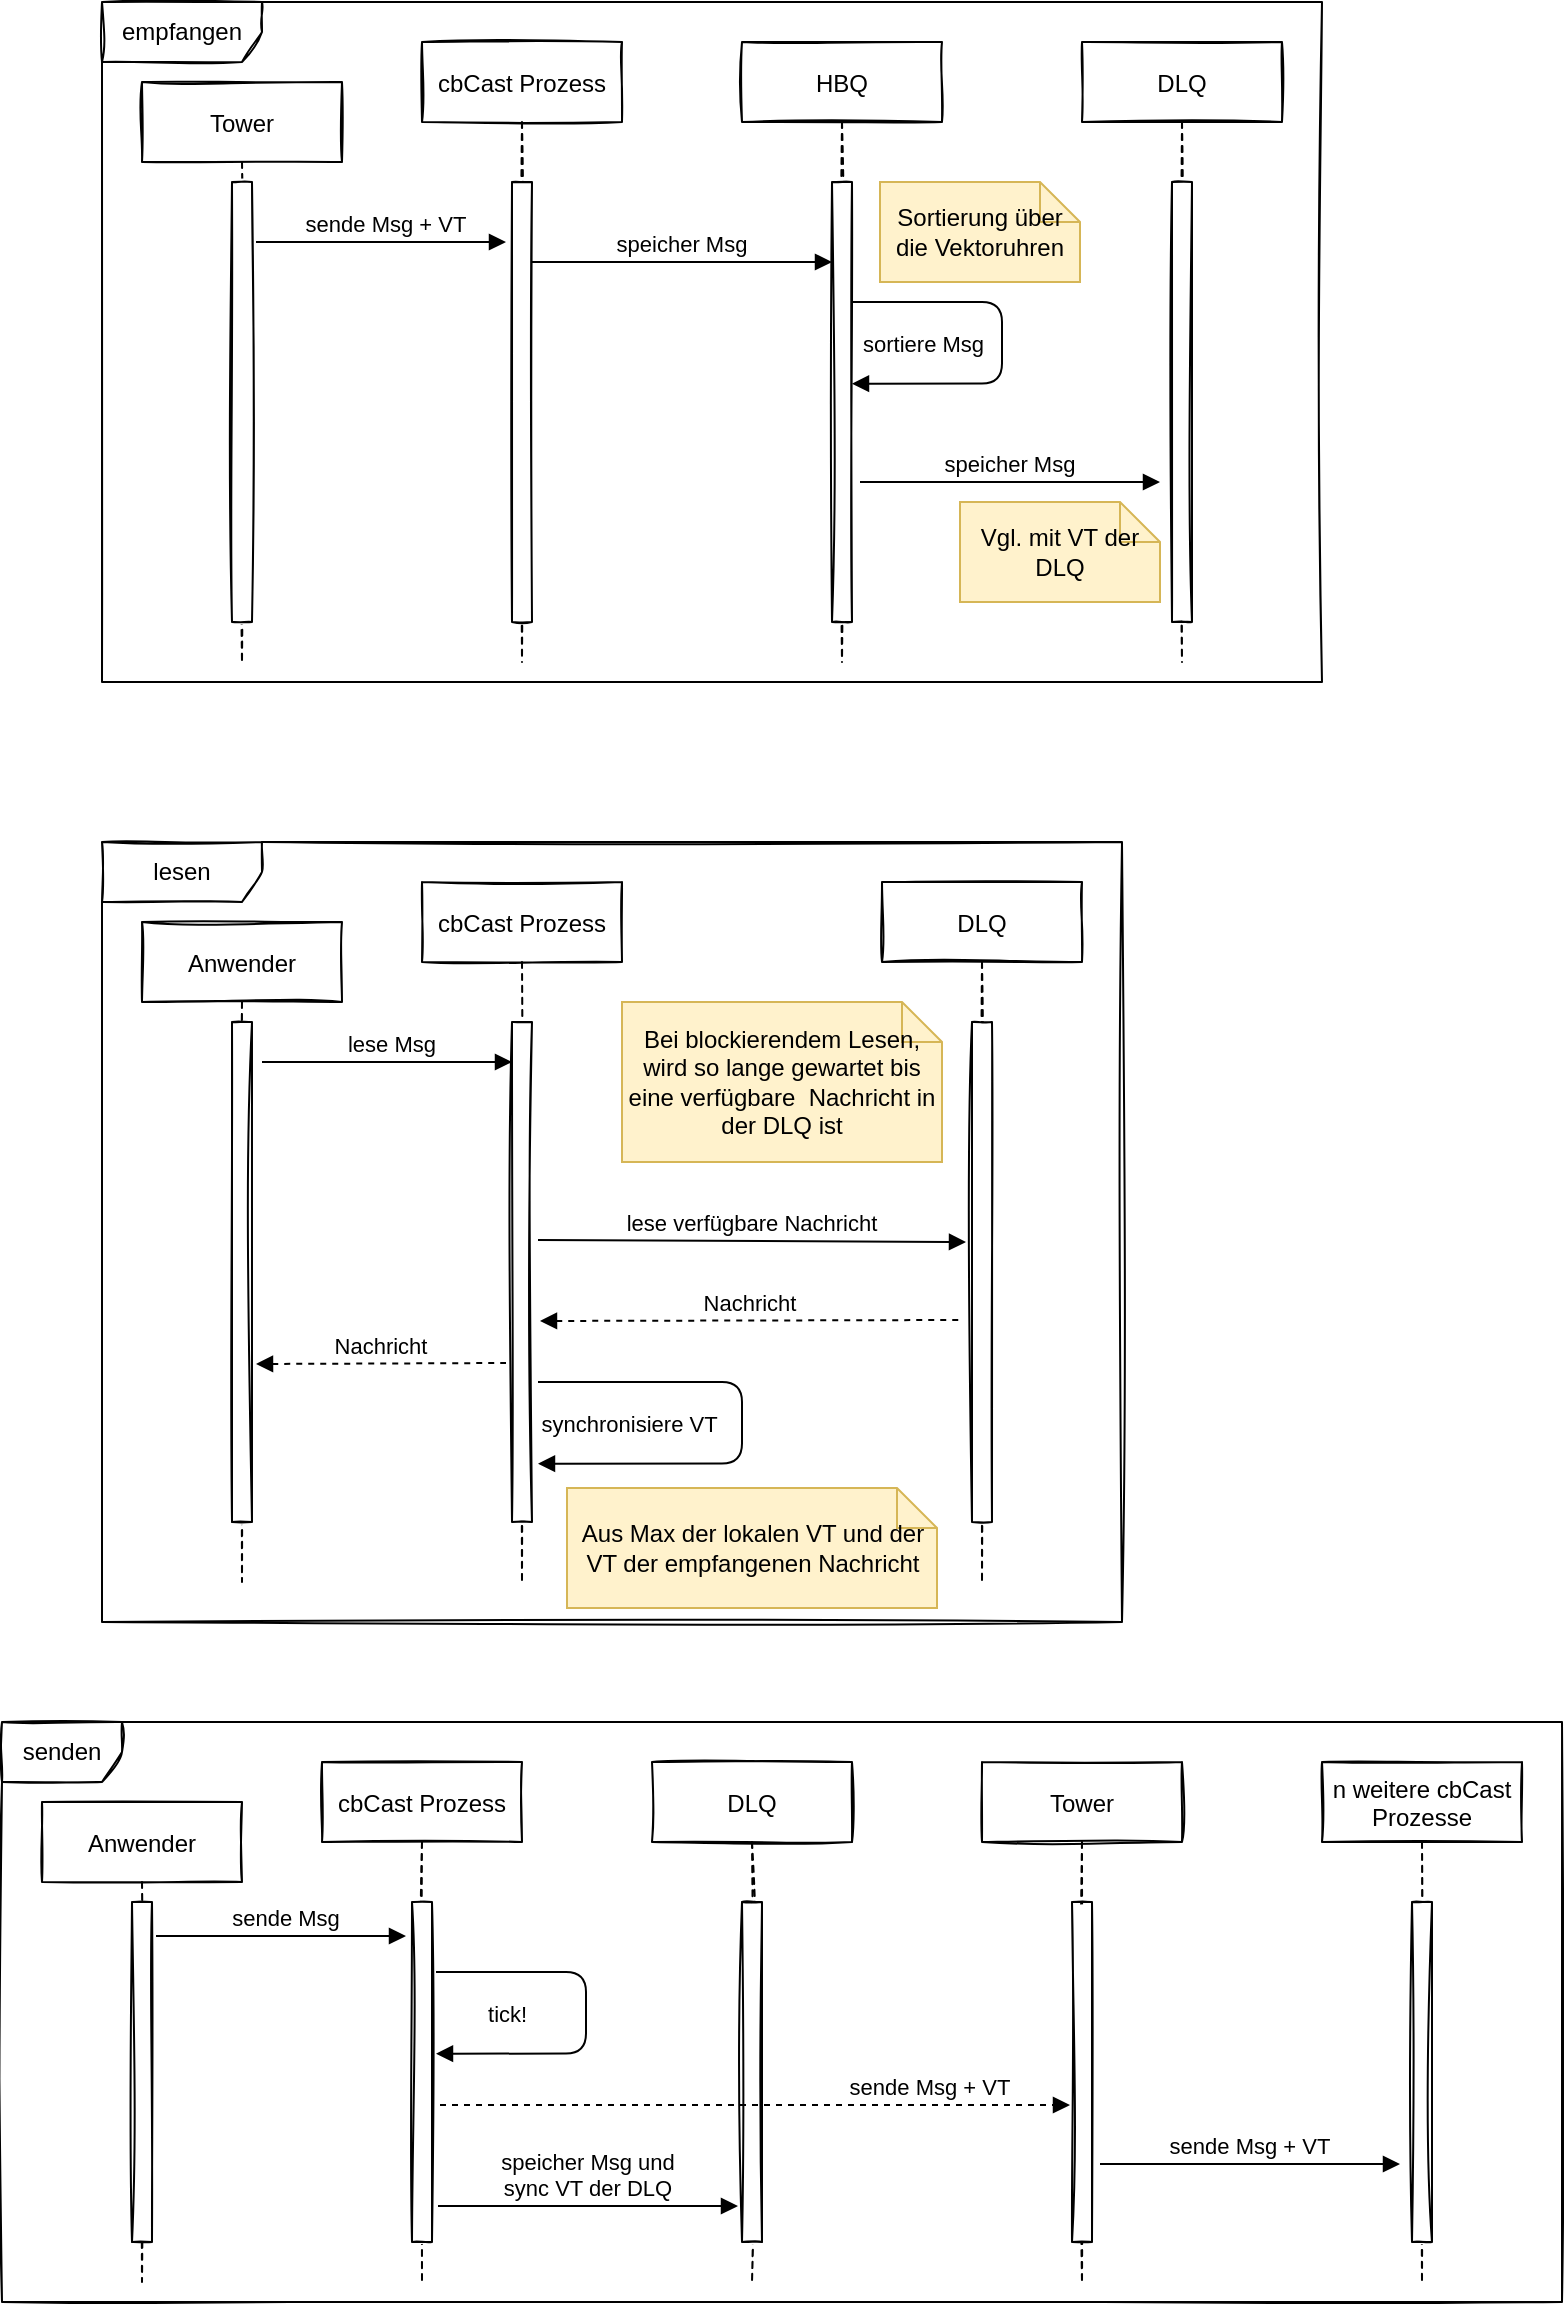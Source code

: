 <mxfile version="15.8.7" type="device"><diagram id="kgpKYQtTHZ0yAKxKKP6v" name="Page-1"><mxGraphModel dx="946" dy="725" grid="1" gridSize="10" guides="1" tooltips="1" connect="1" arrows="1" fold="1" page="1" pageScale="1" pageWidth="850" pageHeight="1100" math="0" shadow="0"><root><mxCell id="0"/><mxCell id="1" parent="0"/><mxCell id="mBNW3FOgWOewo8QIWIge-79" value="" style="group" vertex="1" connectable="0" parent="1"><mxGeometry x="100" y="70" width="610" height="340" as="geometry"/></mxCell><mxCell id="mBNW3FOgWOewo8QIWIge-21" value="empfangen" style="shape=umlFrame;whiteSpace=wrap;html=1;sketch=1;width=80;height=30;" vertex="1" parent="mBNW3FOgWOewo8QIWIge-79"><mxGeometry width="610" height="340" as="geometry"/></mxCell><mxCell id="3nuBFxr9cyL0pnOWT2aG-1" value="Tower" style="shape=umlLifeline;perimeter=lifelinePerimeter;container=1;collapsible=0;recursiveResize=0;rounded=0;shadow=0;strokeWidth=1;sketch=1;" parent="mBNW3FOgWOewo8QIWIge-79" vertex="1"><mxGeometry x="20" y="40" width="100" height="290" as="geometry"/></mxCell><mxCell id="3nuBFxr9cyL0pnOWT2aG-2" value="" style="points=[];perimeter=orthogonalPerimeter;rounded=0;shadow=0;strokeWidth=1;sketch=1;" parent="3nuBFxr9cyL0pnOWT2aG-1" vertex="1"><mxGeometry x="45" y="50" width="10" height="220" as="geometry"/></mxCell><mxCell id="3nuBFxr9cyL0pnOWT2aG-5" value="HBQ" style="shape=umlLifeline;perimeter=lifelinePerimeter;container=1;collapsible=0;recursiveResize=0;rounded=0;shadow=0;strokeWidth=1;sketch=1;" parent="mBNW3FOgWOewo8QIWIge-79" vertex="1"><mxGeometry x="320" y="20" width="100" height="310" as="geometry"/></mxCell><mxCell id="3nuBFxr9cyL0pnOWT2aG-6" value="" style="points=[];perimeter=orthogonalPerimeter;rounded=0;shadow=0;strokeWidth=1;sketch=1;" parent="3nuBFxr9cyL0pnOWT2aG-5" vertex="1"><mxGeometry x="45" y="70" width="10" height="220" as="geometry"/></mxCell><mxCell id="dRLTDuF6zf5JJlCdQuAs-1" value="DLQ" style="shape=umlLifeline;perimeter=lifelinePerimeter;container=1;collapsible=0;recursiveResize=0;rounded=0;shadow=0;strokeWidth=1;sketch=1;" parent="mBNW3FOgWOewo8QIWIge-79" vertex="1"><mxGeometry x="490" y="20" width="100" height="310" as="geometry"/></mxCell><mxCell id="dRLTDuF6zf5JJlCdQuAs-2" value="" style="points=[];perimeter=orthogonalPerimeter;rounded=0;shadow=0;strokeWidth=1;sketch=1;" parent="dRLTDuF6zf5JJlCdQuAs-1" vertex="1"><mxGeometry x="45" y="70" width="10" height="220" as="geometry"/></mxCell><mxCell id="dRLTDuF6zf5JJlCdQuAs-9" value="cbCast Prozess" style="shape=umlLifeline;perimeter=lifelinePerimeter;container=1;collapsible=0;recursiveResize=0;rounded=0;shadow=0;strokeWidth=1;sketch=1;" parent="mBNW3FOgWOewo8QIWIge-79" vertex="1"><mxGeometry x="160" y="20" width="100" height="310" as="geometry"/></mxCell><mxCell id="mBNW3FOgWOewo8QIWIge-2" value="" style="points=[];perimeter=orthogonalPerimeter;rounded=0;shadow=0;strokeWidth=1;sketch=1;" vertex="1" parent="dRLTDuF6zf5JJlCdQuAs-9"><mxGeometry x="45" y="70" width="10" height="220" as="geometry"/></mxCell><mxCell id="dRLTDuF6zf5JJlCdQuAs-13" value="speicher Msg" style="verticalAlign=bottom;endArrow=block;shadow=0;strokeWidth=1;" parent="dRLTDuF6zf5JJlCdQuAs-9" edge="1"><mxGeometry relative="1" as="geometry"><mxPoint x="55" y="110.0" as="sourcePoint"/><mxPoint x="205" y="110" as="targetPoint"/></mxGeometry></mxCell><mxCell id="3nuBFxr9cyL0pnOWT2aG-8" value="sende Msg + VT" style="verticalAlign=bottom;endArrow=block;shadow=0;strokeWidth=1;" parent="dRLTDuF6zf5JJlCdQuAs-9" edge="1"><mxGeometry x="0.04" relative="1" as="geometry"><mxPoint x="-83" y="100" as="sourcePoint"/><mxPoint as="offset"/><mxPoint x="42" y="100" as="targetPoint"/></mxGeometry></mxCell><mxCell id="dRLTDuF6zf5JJlCdQuAs-33" value="sortiere Msg" style="verticalAlign=bottom;endArrow=block;shadow=0;strokeWidth=1;entryX=1;entryY=0.786;entryDx=0;entryDy=0;entryPerimeter=0;edgeStyle=orthogonalEdgeStyle;" parent="mBNW3FOgWOewo8QIWIge-79" edge="1"><mxGeometry x="0.625" y="-11" relative="1" as="geometry"><mxPoint x="375" y="150" as="sourcePoint"/><mxPoint x="375" y="190.82" as="targetPoint"/><Array as="points"><mxPoint x="450" y="150"/><mxPoint x="450" y="191"/></Array><mxPoint as="offset"/></mxGeometry></mxCell><mxCell id="mBNW3FOgWOewo8QIWIge-3" value="Sortierung über die Vektoruhren" style="shape=note;size=20;whiteSpace=wrap;html=1;fillColor=#fff2cc;strokeColor=#d6b656;" vertex="1" parent="mBNW3FOgWOewo8QIWIge-79"><mxGeometry x="389" y="90" width="100" height="50" as="geometry"/></mxCell><mxCell id="mBNW3FOgWOewo8QIWIge-4" value="speicher Msg" style="verticalAlign=bottom;endArrow=block;shadow=0;strokeWidth=1;" edge="1" parent="mBNW3FOgWOewo8QIWIge-79"><mxGeometry relative="1" as="geometry"><mxPoint x="379" y="240.0" as="sourcePoint"/><mxPoint x="529" y="240" as="targetPoint"/></mxGeometry></mxCell><mxCell id="mBNW3FOgWOewo8QIWIge-5" value="Vgl. mit VT der DLQ" style="shape=note;size=20;whiteSpace=wrap;html=1;fillColor=#fff2cc;strokeColor=#d6b656;" vertex="1" parent="mBNW3FOgWOewo8QIWIge-79"><mxGeometry x="429" y="250" width="100" height="50" as="geometry"/></mxCell><mxCell id="mBNW3FOgWOewo8QIWIge-80" value="" style="group" vertex="1" connectable="0" parent="1"><mxGeometry x="100" y="490" width="510" height="390" as="geometry"/></mxCell><mxCell id="mBNW3FOgWOewo8QIWIge-51" value="lesen" style="shape=umlFrame;whiteSpace=wrap;html=1;sketch=1;width=80;height=30;" vertex="1" parent="mBNW3FOgWOewo8QIWIge-80"><mxGeometry width="510" height="390" as="geometry"/></mxCell><mxCell id="mBNW3FOgWOewo8QIWIge-52" value="Anwender" style="shape=umlLifeline;perimeter=lifelinePerimeter;container=1;collapsible=0;recursiveResize=0;rounded=0;shadow=0;strokeWidth=1;sketch=1;" vertex="1" parent="mBNW3FOgWOewo8QIWIge-80"><mxGeometry x="20" y="40" width="100" height="330" as="geometry"/></mxCell><mxCell id="mBNW3FOgWOewo8QIWIge-53" value="" style="points=[];perimeter=orthogonalPerimeter;rounded=0;shadow=0;strokeWidth=1;sketch=1;" vertex="1" parent="mBNW3FOgWOewo8QIWIge-52"><mxGeometry x="45" y="50" width="10" height="250" as="geometry"/></mxCell><mxCell id="mBNW3FOgWOewo8QIWIge-54" value="DLQ" style="shape=umlLifeline;perimeter=lifelinePerimeter;container=1;collapsible=0;recursiveResize=0;rounded=0;shadow=0;strokeWidth=1;sketch=1;" vertex="1" parent="mBNW3FOgWOewo8QIWIge-80"><mxGeometry x="390" y="20" width="100" height="350" as="geometry"/></mxCell><mxCell id="mBNW3FOgWOewo8QIWIge-55" value="" style="points=[];perimeter=orthogonalPerimeter;rounded=0;shadow=0;strokeWidth=1;sketch=1;" vertex="1" parent="mBNW3FOgWOewo8QIWIge-54"><mxGeometry x="45" y="70" width="10" height="250" as="geometry"/></mxCell><mxCell id="mBNW3FOgWOewo8QIWIge-56" value="lese verfügbare Nachricht" style="verticalAlign=bottom;endArrow=block;shadow=0;strokeWidth=1;" edge="1" parent="mBNW3FOgWOewo8QIWIge-54"><mxGeometry relative="1" as="geometry"><mxPoint x="-172" y="179" as="sourcePoint"/><mxPoint x="42" y="180" as="targetPoint"/></mxGeometry></mxCell><mxCell id="mBNW3FOgWOewo8QIWIge-63" value="cbCast Prozess" style="shape=umlLifeline;perimeter=lifelinePerimeter;container=1;collapsible=0;recursiveResize=0;rounded=0;shadow=0;strokeWidth=1;sketch=1;" vertex="1" parent="mBNW3FOgWOewo8QIWIge-80"><mxGeometry x="160" y="20" width="100" height="350" as="geometry"/></mxCell><mxCell id="mBNW3FOgWOewo8QIWIge-64" value="" style="points=[];perimeter=orthogonalPerimeter;rounded=0;shadow=0;strokeWidth=1;sketch=1;" vertex="1" parent="mBNW3FOgWOewo8QIWIge-63"><mxGeometry x="45" y="70" width="10" height="250" as="geometry"/></mxCell><mxCell id="mBNW3FOgWOewo8QIWIge-72" value="Nachricht" style="verticalAlign=bottom;endArrow=none;shadow=0;strokeWidth=1;dashed=1;startArrow=block;startFill=1;endFill=0;" edge="1" parent="mBNW3FOgWOewo8QIWIge-63"><mxGeometry relative="1" as="geometry"><mxPoint x="-83" y="241" as="sourcePoint"/><mxPoint x="42" y="240.5" as="targetPoint"/></mxGeometry></mxCell><mxCell id="mBNW3FOgWOewo8QIWIge-71" value="Nachricht" style="verticalAlign=bottom;endArrow=none;shadow=0;strokeWidth=1;dashed=1;startArrow=block;startFill=1;endFill=0;" edge="1" parent="mBNW3FOgWOewo8QIWIge-63"><mxGeometry relative="1" as="geometry"><mxPoint x="59" y="219.5" as="sourcePoint"/><mxPoint x="269" y="219" as="targetPoint"/></mxGeometry></mxCell><mxCell id="mBNW3FOgWOewo8QIWIge-65" value="lese Msg" style="verticalAlign=bottom;endArrow=block;shadow=0;strokeWidth=1;" edge="1" parent="mBNW3FOgWOewo8QIWIge-80"><mxGeometry x="0.04" relative="1" as="geometry"><mxPoint x="80" y="110" as="sourcePoint"/><mxPoint as="offset"/><mxPoint x="205" y="110" as="targetPoint"/></mxGeometry></mxCell><mxCell id="mBNW3FOgWOewo8QIWIge-69" value="Bei blockierendem Lesen, wird so lange gewartet bis eine verfügbare&amp;nbsp; Nachricht in der DLQ ist" style="shape=note;size=20;whiteSpace=wrap;html=1;fillColor=#fff2cc;strokeColor=#d6b656;" vertex="1" parent="mBNW3FOgWOewo8QIWIge-80"><mxGeometry x="260" y="80" width="160" height="80" as="geometry"/></mxCell><mxCell id="mBNW3FOgWOewo8QIWIge-74" value="synchronisiere VT" style="verticalAlign=bottom;endArrow=block;shadow=0;strokeWidth=1;entryX=1;entryY=0.786;entryDx=0;entryDy=0;entryPerimeter=0;edgeStyle=orthogonalEdgeStyle;" edge="1" parent="mBNW3FOgWOewo8QIWIge-80"><mxGeometry x="0.625" y="-11" relative="1" as="geometry"><mxPoint x="218" y="270" as="sourcePoint"/><mxPoint x="218" y="310.82" as="targetPoint"/><Array as="points"><mxPoint x="320" y="270"/><mxPoint x="320" y="311"/></Array><mxPoint as="offset"/></mxGeometry></mxCell><mxCell id="mBNW3FOgWOewo8QIWIge-76" value="Aus Max der lokalen VT und der VT der empfangenen Nachricht" style="shape=note;size=20;whiteSpace=wrap;html=1;fillColor=#fff2cc;strokeColor=#d6b656;" vertex="1" parent="mBNW3FOgWOewo8QIWIge-80"><mxGeometry x="232.5" y="323" width="185" height="60" as="geometry"/></mxCell><mxCell id="mBNW3FOgWOewo8QIWIge-81" value="" style="group" vertex="1" connectable="0" parent="1"><mxGeometry x="50" y="930" width="780" height="290" as="geometry"/></mxCell><mxCell id="mBNW3FOgWOewo8QIWIge-32" value="senden" style="shape=umlFrame;whiteSpace=wrap;html=1;sketch=1;gradientColor=none;" vertex="1" parent="mBNW3FOgWOewo8QIWIge-81"><mxGeometry width="780" height="290" as="geometry"/></mxCell><mxCell id="mBNW3FOgWOewo8QIWIge-6" value="Anwender" style="shape=umlLifeline;perimeter=lifelinePerimeter;container=1;collapsible=0;recursiveResize=0;rounded=0;shadow=0;strokeWidth=1;sketch=1;" vertex="1" parent="mBNW3FOgWOewo8QIWIge-81"><mxGeometry x="20" y="40" width="100" height="240" as="geometry"/></mxCell><mxCell id="mBNW3FOgWOewo8QIWIge-7" value="" style="points=[];perimeter=orthogonalPerimeter;rounded=0;shadow=0;strokeWidth=1;sketch=1;" vertex="1" parent="mBNW3FOgWOewo8QIWIge-6"><mxGeometry x="45" y="50" width="10" height="170" as="geometry"/></mxCell><mxCell id="mBNW3FOgWOewo8QIWIge-11" value="DLQ" style="shape=umlLifeline;perimeter=lifelinePerimeter;container=1;collapsible=0;recursiveResize=0;rounded=0;shadow=0;strokeWidth=1;sketch=1;" vertex="1" parent="mBNW3FOgWOewo8QIWIge-81"><mxGeometry x="325" y="20" width="100" height="260" as="geometry"/></mxCell><mxCell id="mBNW3FOgWOewo8QIWIge-12" value="" style="points=[];perimeter=orthogonalPerimeter;rounded=0;shadow=0;strokeWidth=1;sketch=1;" vertex="1" parent="mBNW3FOgWOewo8QIWIge-11"><mxGeometry x="45" y="70" width="10" height="170" as="geometry"/></mxCell><mxCell id="mBNW3FOgWOewo8QIWIge-10" value="sende Msg + VT" style="verticalAlign=bottom;endArrow=block;shadow=0;strokeWidth=1;sketch=0;dashed=1;jumpStyle=none;jumpSize=6;" edge="1" parent="mBNW3FOgWOewo8QIWIge-11"><mxGeometry x="0.556" relative="1" as="geometry"><mxPoint x="-106" y="171.5" as="sourcePoint"/><mxPoint x="209" y="171.5" as="targetPoint"/><mxPoint as="offset"/></mxGeometry></mxCell><mxCell id="mBNW3FOgWOewo8QIWIge-17" value="cbCast Prozess" style="shape=umlLifeline;perimeter=lifelinePerimeter;container=1;collapsible=0;recursiveResize=0;rounded=0;shadow=0;strokeWidth=1;sketch=1;" vertex="1" parent="mBNW3FOgWOewo8QIWIge-81"><mxGeometry x="160" y="20" width="100" height="260" as="geometry"/></mxCell><mxCell id="mBNW3FOgWOewo8QIWIge-18" value="" style="points=[];perimeter=orthogonalPerimeter;rounded=0;shadow=0;strokeWidth=1;sketch=1;" vertex="1" parent="mBNW3FOgWOewo8QIWIge-17"><mxGeometry x="45" y="70" width="10" height="170" as="geometry"/></mxCell><mxCell id="mBNW3FOgWOewo8QIWIge-15" value="speicher Msg und &#10;sync VT der DLQ" style="verticalAlign=bottom;endArrow=block;shadow=0;strokeWidth=1;sketch=0;" edge="1" parent="mBNW3FOgWOewo8QIWIge-17"><mxGeometry relative="1" as="geometry"><mxPoint x="58" y="222" as="sourcePoint"/><mxPoint x="208" y="222" as="targetPoint"/></mxGeometry></mxCell><mxCell id="mBNW3FOgWOewo8QIWIge-20" value="tick!" style="verticalAlign=bottom;endArrow=block;shadow=0;strokeWidth=1;entryX=1;entryY=0.786;entryDx=0;entryDy=0;entryPerimeter=0;edgeStyle=orthogonalEdgeStyle;sketch=0;" edge="1" parent="mBNW3FOgWOewo8QIWIge-81"><mxGeometry x="0.625" y="-11" relative="1" as="geometry"><mxPoint x="217" y="125" as="sourcePoint"/><mxPoint x="217" y="165.82" as="targetPoint"/><Array as="points"><mxPoint x="292" y="125"/><mxPoint x="292" y="166"/></Array><mxPoint as="offset"/></mxGeometry></mxCell><mxCell id="mBNW3FOgWOewo8QIWIge-24" value="Tower" style="shape=umlLifeline;perimeter=lifelinePerimeter;container=1;collapsible=0;recursiveResize=0;rounded=0;shadow=0;strokeWidth=1;sketch=1;" vertex="1" parent="mBNW3FOgWOewo8QIWIge-81"><mxGeometry x="490" y="20" width="100" height="260" as="geometry"/></mxCell><mxCell id="mBNW3FOgWOewo8QIWIge-25" value="" style="points=[];perimeter=orthogonalPerimeter;rounded=0;shadow=0;strokeWidth=1;sketch=1;" vertex="1" parent="mBNW3FOgWOewo8QIWIge-24"><mxGeometry x="45" y="70" width="10" height="170" as="geometry"/></mxCell><mxCell id="mBNW3FOgWOewo8QIWIge-28" value="n weitere cbCast&#10;Prozesse" style="shape=umlLifeline;perimeter=lifelinePerimeter;container=1;collapsible=0;recursiveResize=0;rounded=0;shadow=0;strokeWidth=1;sketch=1;" vertex="1" parent="mBNW3FOgWOewo8QIWIge-81"><mxGeometry x="660" y="20" width="100" height="260" as="geometry"/></mxCell><mxCell id="mBNW3FOgWOewo8QIWIge-29" value="" style="points=[];perimeter=orthogonalPerimeter;rounded=0;shadow=0;strokeWidth=1;sketch=1;" vertex="1" parent="mBNW3FOgWOewo8QIWIge-28"><mxGeometry x="45" y="70" width="10" height="170" as="geometry"/></mxCell><mxCell id="mBNW3FOgWOewo8QIWIge-19" value="sende Msg" style="verticalAlign=bottom;endArrow=block;shadow=0;strokeWidth=1;sketch=0;" edge="1" parent="mBNW3FOgWOewo8QIWIge-81"><mxGeometry x="0.04" relative="1" as="geometry"><mxPoint x="77" y="107" as="sourcePoint"/><mxPoint as="offset"/><mxPoint x="202" y="107" as="targetPoint"/></mxGeometry></mxCell><mxCell id="mBNW3FOgWOewo8QIWIge-26" value="sende Msg + VT" style="verticalAlign=bottom;endArrow=block;shadow=0;strokeWidth=1;sketch=0;" edge="1" parent="mBNW3FOgWOewo8QIWIge-81"><mxGeometry relative="1" as="geometry"><mxPoint x="549" y="221" as="sourcePoint"/><mxPoint x="699" y="221" as="targetPoint"/></mxGeometry></mxCell></root></mxGraphModel></diagram></mxfile>